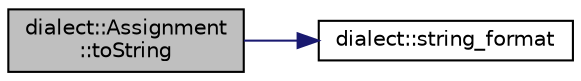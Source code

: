 digraph "dialect::Assignment::toString"
{
  edge [fontname="Helvetica",fontsize="10",labelfontname="Helvetica",labelfontsize="10"];
  node [fontname="Helvetica",fontsize="10",shape=record];
  rankdir="LR";
  Node8 [label="dialect::Assignment\l::toString",height=0.2,width=0.4,color="black", fillcolor="grey75", style="filled", fontcolor="black"];
  Node8 -> Node9 [color="midnightblue",fontsize="10",style="solid",fontname="Helvetica"];
  Node9 [label="dialect::string_format",height=0.2,width=0.4,color="black", fillcolor="white", style="filled",URL="$namespacedialect.html#a7fdbc3f53251706e91936da1109bb644",tooltip="String formatting. "];
}
